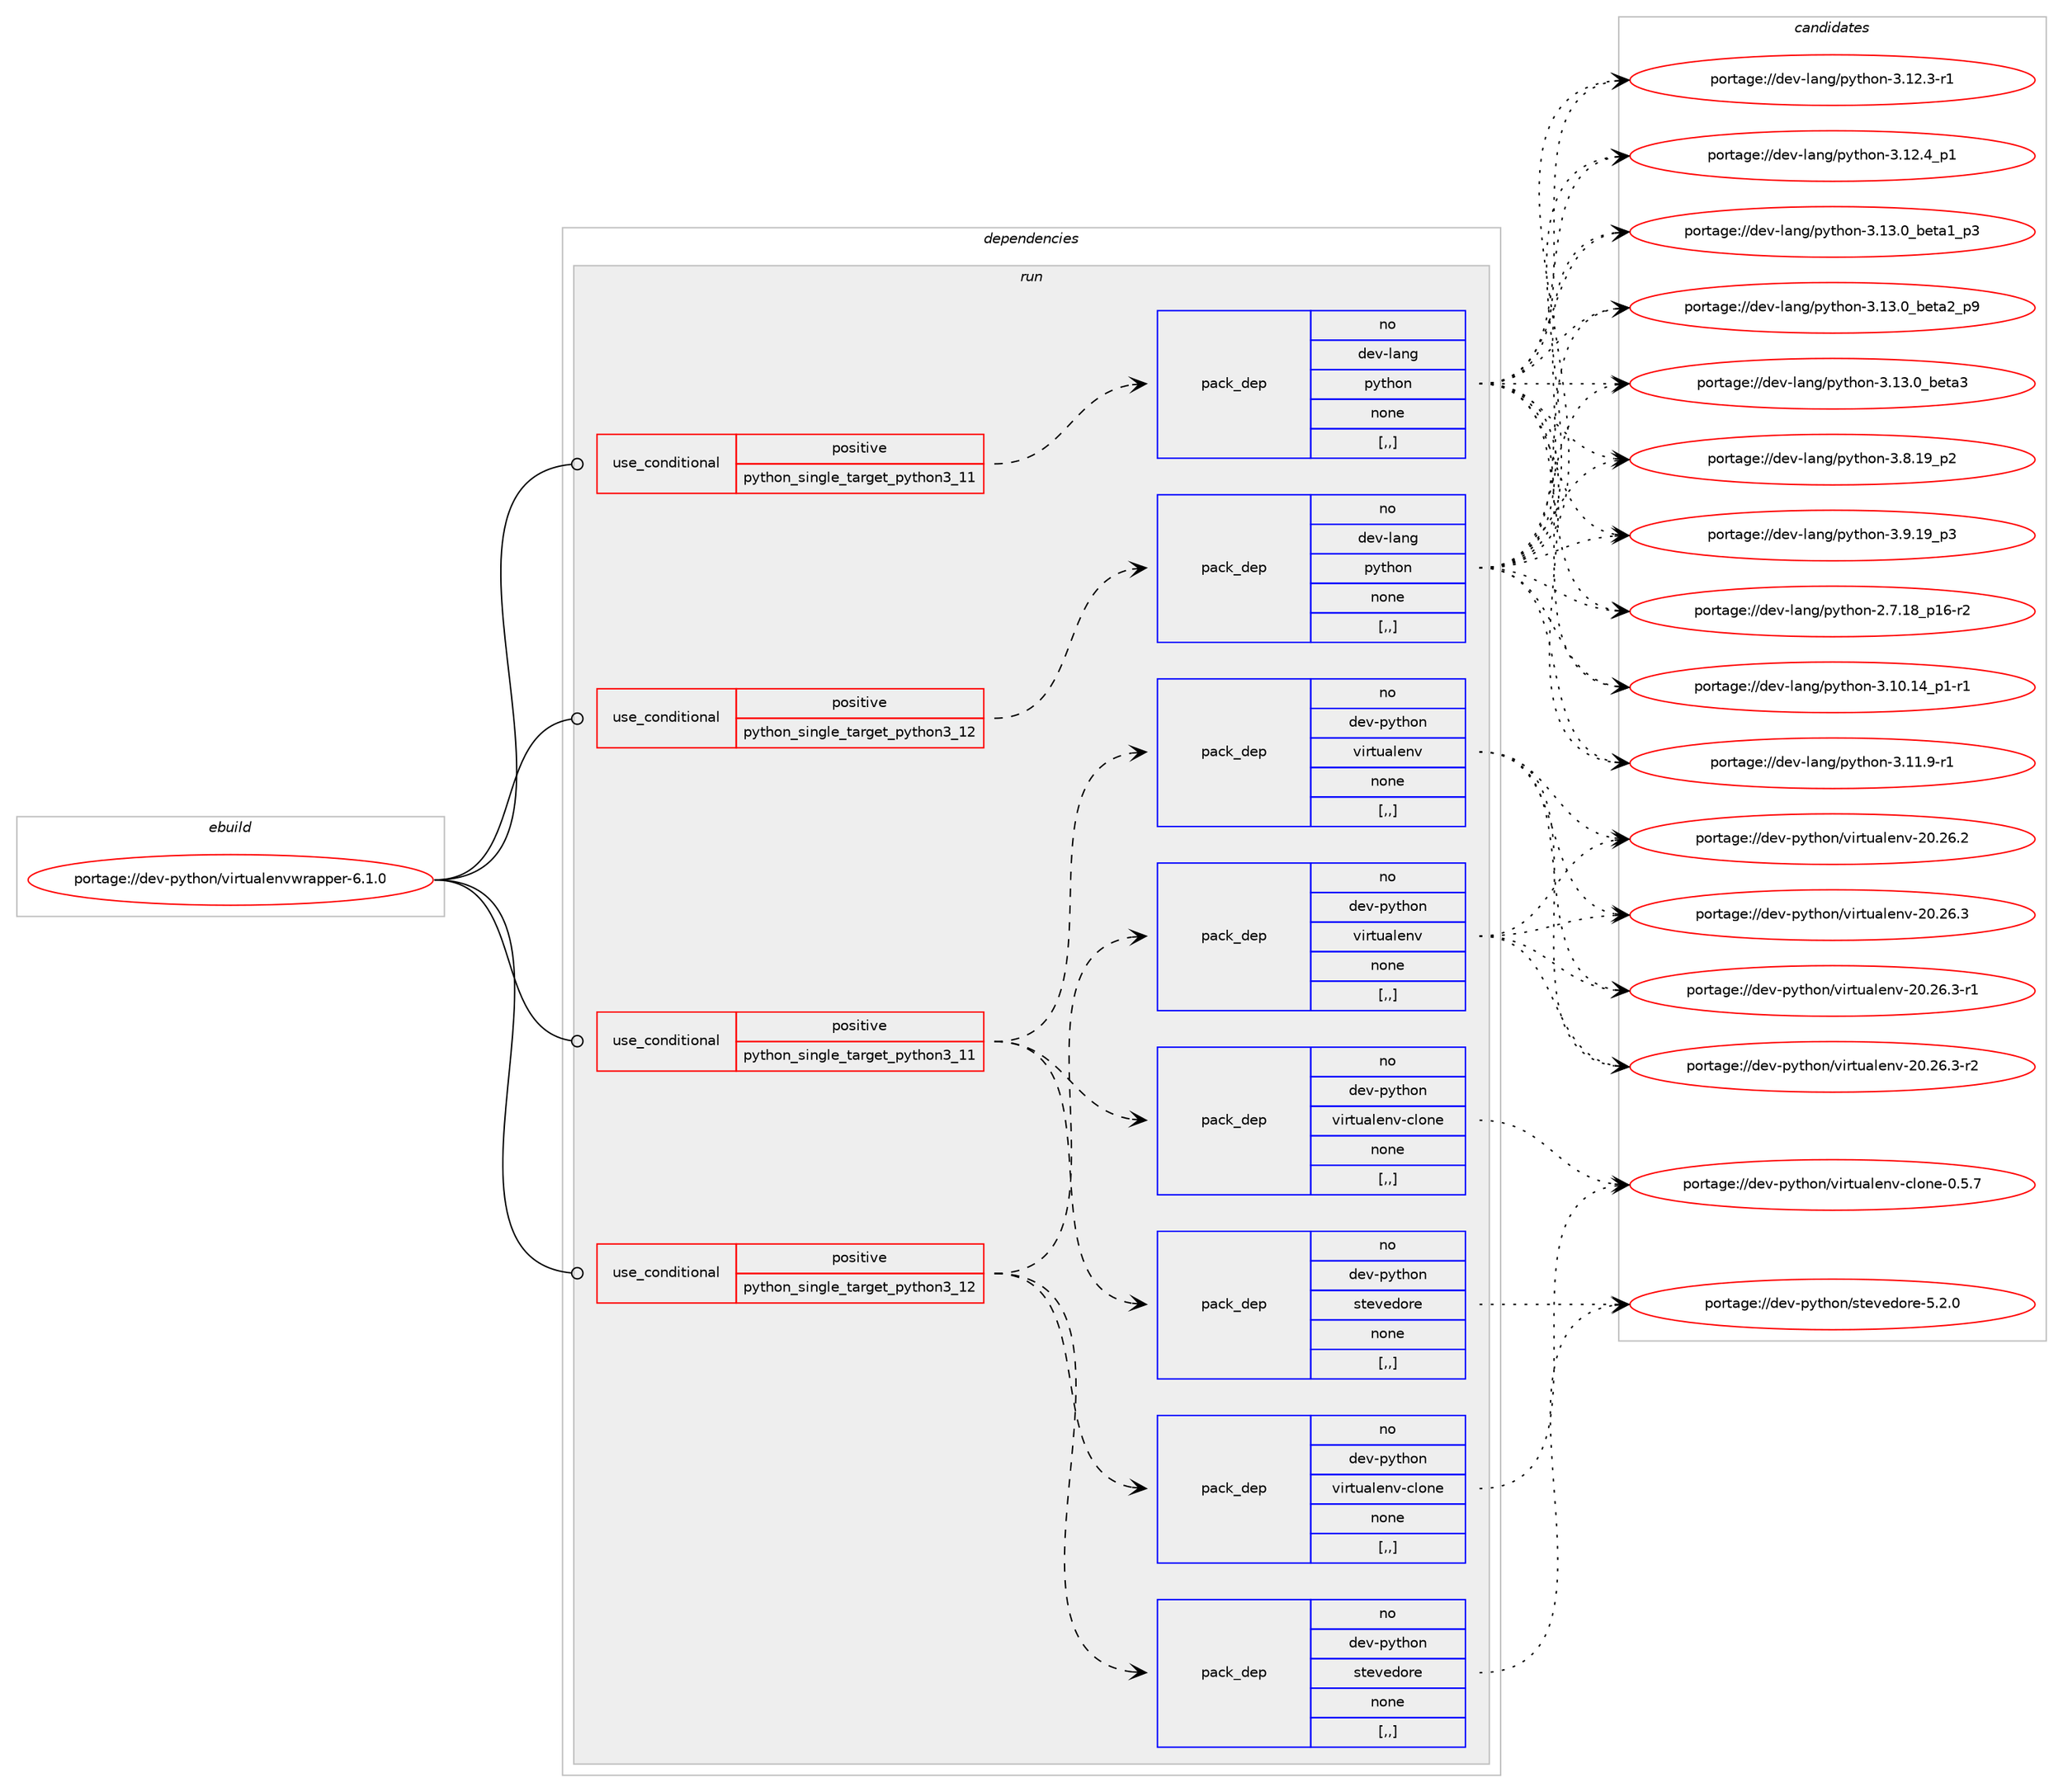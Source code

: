 digraph prolog {

# *************
# Graph options
# *************

newrank=true;
concentrate=true;
compound=true;
graph [rankdir=LR,fontname=Helvetica,fontsize=10,ranksep=1.5];#, ranksep=2.5, nodesep=0.2];
edge  [arrowhead=vee];
node  [fontname=Helvetica,fontsize=10];

# **********
# The ebuild
# **********

subgraph cluster_leftcol {
color=gray;
rank=same;
label=<<i>ebuild</i>>;
id [label="portage://dev-python/virtualenvwrapper-6.1.0", color=red, width=4, href="../dev-python/virtualenvwrapper-6.1.0.svg"];
}

# ****************
# The dependencies
# ****************

subgraph cluster_midcol {
color=gray;
label=<<i>dependencies</i>>;
subgraph cluster_compile {
fillcolor="#eeeeee";
style=filled;
label=<<i>compile</i>>;
}
subgraph cluster_compileandrun {
fillcolor="#eeeeee";
style=filled;
label=<<i>compile and run</i>>;
}
subgraph cluster_run {
fillcolor="#eeeeee";
style=filled;
label=<<i>run</i>>;
subgraph cond39688 {
dependency162746 [label=<<TABLE BORDER="0" CELLBORDER="1" CELLSPACING="0" CELLPADDING="4"><TR><TD ROWSPAN="3" CELLPADDING="10">use_conditional</TD></TR><TR><TD>positive</TD></TR><TR><TD>python_single_target_python3_11</TD></TR></TABLE>>, shape=none, color=red];
subgraph pack121818 {
dependency162747 [label=<<TABLE BORDER="0" CELLBORDER="1" CELLSPACING="0" CELLPADDING="4" WIDTH="220"><TR><TD ROWSPAN="6" CELLPADDING="30">pack_dep</TD></TR><TR><TD WIDTH="110">no</TD></TR><TR><TD>dev-lang</TD></TR><TR><TD>python</TD></TR><TR><TD>none</TD></TR><TR><TD>[,,]</TD></TR></TABLE>>, shape=none, color=blue];
}
dependency162746:e -> dependency162747:w [weight=20,style="dashed",arrowhead="vee"];
}
id:e -> dependency162746:w [weight=20,style="solid",arrowhead="odot"];
subgraph cond39689 {
dependency162748 [label=<<TABLE BORDER="0" CELLBORDER="1" CELLSPACING="0" CELLPADDING="4"><TR><TD ROWSPAN="3" CELLPADDING="10">use_conditional</TD></TR><TR><TD>positive</TD></TR><TR><TD>python_single_target_python3_11</TD></TR></TABLE>>, shape=none, color=red];
subgraph pack121819 {
dependency162749 [label=<<TABLE BORDER="0" CELLBORDER="1" CELLSPACING="0" CELLPADDING="4" WIDTH="220"><TR><TD ROWSPAN="6" CELLPADDING="30">pack_dep</TD></TR><TR><TD WIDTH="110">no</TD></TR><TR><TD>dev-python</TD></TR><TR><TD>stevedore</TD></TR><TR><TD>none</TD></TR><TR><TD>[,,]</TD></TR></TABLE>>, shape=none, color=blue];
}
dependency162748:e -> dependency162749:w [weight=20,style="dashed",arrowhead="vee"];
subgraph pack121820 {
dependency162750 [label=<<TABLE BORDER="0" CELLBORDER="1" CELLSPACING="0" CELLPADDING="4" WIDTH="220"><TR><TD ROWSPAN="6" CELLPADDING="30">pack_dep</TD></TR><TR><TD WIDTH="110">no</TD></TR><TR><TD>dev-python</TD></TR><TR><TD>virtualenv</TD></TR><TR><TD>none</TD></TR><TR><TD>[,,]</TD></TR></TABLE>>, shape=none, color=blue];
}
dependency162748:e -> dependency162750:w [weight=20,style="dashed",arrowhead="vee"];
subgraph pack121821 {
dependency162751 [label=<<TABLE BORDER="0" CELLBORDER="1" CELLSPACING="0" CELLPADDING="4" WIDTH="220"><TR><TD ROWSPAN="6" CELLPADDING="30">pack_dep</TD></TR><TR><TD WIDTH="110">no</TD></TR><TR><TD>dev-python</TD></TR><TR><TD>virtualenv-clone</TD></TR><TR><TD>none</TD></TR><TR><TD>[,,]</TD></TR></TABLE>>, shape=none, color=blue];
}
dependency162748:e -> dependency162751:w [weight=20,style="dashed",arrowhead="vee"];
}
id:e -> dependency162748:w [weight=20,style="solid",arrowhead="odot"];
subgraph cond39690 {
dependency162752 [label=<<TABLE BORDER="0" CELLBORDER="1" CELLSPACING="0" CELLPADDING="4"><TR><TD ROWSPAN="3" CELLPADDING="10">use_conditional</TD></TR><TR><TD>positive</TD></TR><TR><TD>python_single_target_python3_12</TD></TR></TABLE>>, shape=none, color=red];
subgraph pack121822 {
dependency162753 [label=<<TABLE BORDER="0" CELLBORDER="1" CELLSPACING="0" CELLPADDING="4" WIDTH="220"><TR><TD ROWSPAN="6" CELLPADDING="30">pack_dep</TD></TR><TR><TD WIDTH="110">no</TD></TR><TR><TD>dev-lang</TD></TR><TR><TD>python</TD></TR><TR><TD>none</TD></TR><TR><TD>[,,]</TD></TR></TABLE>>, shape=none, color=blue];
}
dependency162752:e -> dependency162753:w [weight=20,style="dashed",arrowhead="vee"];
}
id:e -> dependency162752:w [weight=20,style="solid",arrowhead="odot"];
subgraph cond39691 {
dependency162754 [label=<<TABLE BORDER="0" CELLBORDER="1" CELLSPACING="0" CELLPADDING="4"><TR><TD ROWSPAN="3" CELLPADDING="10">use_conditional</TD></TR><TR><TD>positive</TD></TR><TR><TD>python_single_target_python3_12</TD></TR></TABLE>>, shape=none, color=red];
subgraph pack121823 {
dependency162755 [label=<<TABLE BORDER="0" CELLBORDER="1" CELLSPACING="0" CELLPADDING="4" WIDTH="220"><TR><TD ROWSPAN="6" CELLPADDING="30">pack_dep</TD></TR><TR><TD WIDTH="110">no</TD></TR><TR><TD>dev-python</TD></TR><TR><TD>stevedore</TD></TR><TR><TD>none</TD></TR><TR><TD>[,,]</TD></TR></TABLE>>, shape=none, color=blue];
}
dependency162754:e -> dependency162755:w [weight=20,style="dashed",arrowhead="vee"];
subgraph pack121824 {
dependency162756 [label=<<TABLE BORDER="0" CELLBORDER="1" CELLSPACING="0" CELLPADDING="4" WIDTH="220"><TR><TD ROWSPAN="6" CELLPADDING="30">pack_dep</TD></TR><TR><TD WIDTH="110">no</TD></TR><TR><TD>dev-python</TD></TR><TR><TD>virtualenv</TD></TR><TR><TD>none</TD></TR><TR><TD>[,,]</TD></TR></TABLE>>, shape=none, color=blue];
}
dependency162754:e -> dependency162756:w [weight=20,style="dashed",arrowhead="vee"];
subgraph pack121825 {
dependency162757 [label=<<TABLE BORDER="0" CELLBORDER="1" CELLSPACING="0" CELLPADDING="4" WIDTH="220"><TR><TD ROWSPAN="6" CELLPADDING="30">pack_dep</TD></TR><TR><TD WIDTH="110">no</TD></TR><TR><TD>dev-python</TD></TR><TR><TD>virtualenv-clone</TD></TR><TR><TD>none</TD></TR><TR><TD>[,,]</TD></TR></TABLE>>, shape=none, color=blue];
}
dependency162754:e -> dependency162757:w [weight=20,style="dashed",arrowhead="vee"];
}
id:e -> dependency162754:w [weight=20,style="solid",arrowhead="odot"];
}
}

# **************
# The candidates
# **************

subgraph cluster_choices {
rank=same;
color=gray;
label=<<i>candidates</i>>;

subgraph choice121818 {
color=black;
nodesep=1;
choice100101118451089711010347112121116104111110455046554649569511249544511450 [label="portage://dev-lang/python-2.7.18_p16-r2", color=red, width=4,href="../dev-lang/python-2.7.18_p16-r2.svg"];
choice100101118451089711010347112121116104111110455146494846495295112494511449 [label="portage://dev-lang/python-3.10.14_p1-r1", color=red, width=4,href="../dev-lang/python-3.10.14_p1-r1.svg"];
choice100101118451089711010347112121116104111110455146494946574511449 [label="portage://dev-lang/python-3.11.9-r1", color=red, width=4,href="../dev-lang/python-3.11.9-r1.svg"];
choice100101118451089711010347112121116104111110455146495046514511449 [label="portage://dev-lang/python-3.12.3-r1", color=red, width=4,href="../dev-lang/python-3.12.3-r1.svg"];
choice100101118451089711010347112121116104111110455146495046529511249 [label="portage://dev-lang/python-3.12.4_p1", color=red, width=4,href="../dev-lang/python-3.12.4_p1.svg"];
choice10010111845108971101034711212111610411111045514649514648959810111697499511251 [label="portage://dev-lang/python-3.13.0_beta1_p3", color=red, width=4,href="../dev-lang/python-3.13.0_beta1_p3.svg"];
choice10010111845108971101034711212111610411111045514649514648959810111697509511257 [label="portage://dev-lang/python-3.13.0_beta2_p9", color=red, width=4,href="../dev-lang/python-3.13.0_beta2_p9.svg"];
choice1001011184510897110103471121211161041111104551464951464895981011169751 [label="portage://dev-lang/python-3.13.0_beta3", color=red, width=4,href="../dev-lang/python-3.13.0_beta3.svg"];
choice100101118451089711010347112121116104111110455146564649579511250 [label="portage://dev-lang/python-3.8.19_p2", color=red, width=4,href="../dev-lang/python-3.8.19_p2.svg"];
choice100101118451089711010347112121116104111110455146574649579511251 [label="portage://dev-lang/python-3.9.19_p3", color=red, width=4,href="../dev-lang/python-3.9.19_p3.svg"];
dependency162747:e -> choice100101118451089711010347112121116104111110455046554649569511249544511450:w [style=dotted,weight="100"];
dependency162747:e -> choice100101118451089711010347112121116104111110455146494846495295112494511449:w [style=dotted,weight="100"];
dependency162747:e -> choice100101118451089711010347112121116104111110455146494946574511449:w [style=dotted,weight="100"];
dependency162747:e -> choice100101118451089711010347112121116104111110455146495046514511449:w [style=dotted,weight="100"];
dependency162747:e -> choice100101118451089711010347112121116104111110455146495046529511249:w [style=dotted,weight="100"];
dependency162747:e -> choice10010111845108971101034711212111610411111045514649514648959810111697499511251:w [style=dotted,weight="100"];
dependency162747:e -> choice10010111845108971101034711212111610411111045514649514648959810111697509511257:w [style=dotted,weight="100"];
dependency162747:e -> choice1001011184510897110103471121211161041111104551464951464895981011169751:w [style=dotted,weight="100"];
dependency162747:e -> choice100101118451089711010347112121116104111110455146564649579511250:w [style=dotted,weight="100"];
dependency162747:e -> choice100101118451089711010347112121116104111110455146574649579511251:w [style=dotted,weight="100"];
}
subgraph choice121819 {
color=black;
nodesep=1;
choice1001011184511212111610411111047115116101118101100111114101455346504648 [label="portage://dev-python/stevedore-5.2.0", color=red, width=4,href="../dev-python/stevedore-5.2.0.svg"];
dependency162749:e -> choice1001011184511212111610411111047115116101118101100111114101455346504648:w [style=dotted,weight="100"];
}
subgraph choice121820 {
color=black;
nodesep=1;
choice1001011184511212111610411111047118105114116117971081011101184550484650544650 [label="portage://dev-python/virtualenv-20.26.2", color=red, width=4,href="../dev-python/virtualenv-20.26.2.svg"];
choice1001011184511212111610411111047118105114116117971081011101184550484650544651 [label="portage://dev-python/virtualenv-20.26.3", color=red, width=4,href="../dev-python/virtualenv-20.26.3.svg"];
choice10010111845112121116104111110471181051141161179710810111011845504846505446514511449 [label="portage://dev-python/virtualenv-20.26.3-r1", color=red, width=4,href="../dev-python/virtualenv-20.26.3-r1.svg"];
choice10010111845112121116104111110471181051141161179710810111011845504846505446514511450 [label="portage://dev-python/virtualenv-20.26.3-r2", color=red, width=4,href="../dev-python/virtualenv-20.26.3-r2.svg"];
dependency162750:e -> choice1001011184511212111610411111047118105114116117971081011101184550484650544650:w [style=dotted,weight="100"];
dependency162750:e -> choice1001011184511212111610411111047118105114116117971081011101184550484650544651:w [style=dotted,weight="100"];
dependency162750:e -> choice10010111845112121116104111110471181051141161179710810111011845504846505446514511449:w [style=dotted,weight="100"];
dependency162750:e -> choice10010111845112121116104111110471181051141161179710810111011845504846505446514511450:w [style=dotted,weight="100"];
}
subgraph choice121821 {
color=black;
nodesep=1;
choice1001011184511212111610411111047118105114116117971081011101184599108111110101454846534655 [label="portage://dev-python/virtualenv-clone-0.5.7", color=red, width=4,href="../dev-python/virtualenv-clone-0.5.7.svg"];
dependency162751:e -> choice1001011184511212111610411111047118105114116117971081011101184599108111110101454846534655:w [style=dotted,weight="100"];
}
subgraph choice121822 {
color=black;
nodesep=1;
choice100101118451089711010347112121116104111110455046554649569511249544511450 [label="portage://dev-lang/python-2.7.18_p16-r2", color=red, width=4,href="../dev-lang/python-2.7.18_p16-r2.svg"];
choice100101118451089711010347112121116104111110455146494846495295112494511449 [label="portage://dev-lang/python-3.10.14_p1-r1", color=red, width=4,href="../dev-lang/python-3.10.14_p1-r1.svg"];
choice100101118451089711010347112121116104111110455146494946574511449 [label="portage://dev-lang/python-3.11.9-r1", color=red, width=4,href="../dev-lang/python-3.11.9-r1.svg"];
choice100101118451089711010347112121116104111110455146495046514511449 [label="portage://dev-lang/python-3.12.3-r1", color=red, width=4,href="../dev-lang/python-3.12.3-r1.svg"];
choice100101118451089711010347112121116104111110455146495046529511249 [label="portage://dev-lang/python-3.12.4_p1", color=red, width=4,href="../dev-lang/python-3.12.4_p1.svg"];
choice10010111845108971101034711212111610411111045514649514648959810111697499511251 [label="portage://dev-lang/python-3.13.0_beta1_p3", color=red, width=4,href="../dev-lang/python-3.13.0_beta1_p3.svg"];
choice10010111845108971101034711212111610411111045514649514648959810111697509511257 [label="portage://dev-lang/python-3.13.0_beta2_p9", color=red, width=4,href="../dev-lang/python-3.13.0_beta2_p9.svg"];
choice1001011184510897110103471121211161041111104551464951464895981011169751 [label="portage://dev-lang/python-3.13.0_beta3", color=red, width=4,href="../dev-lang/python-3.13.0_beta3.svg"];
choice100101118451089711010347112121116104111110455146564649579511250 [label="portage://dev-lang/python-3.8.19_p2", color=red, width=4,href="../dev-lang/python-3.8.19_p2.svg"];
choice100101118451089711010347112121116104111110455146574649579511251 [label="portage://dev-lang/python-3.9.19_p3", color=red, width=4,href="../dev-lang/python-3.9.19_p3.svg"];
dependency162753:e -> choice100101118451089711010347112121116104111110455046554649569511249544511450:w [style=dotted,weight="100"];
dependency162753:e -> choice100101118451089711010347112121116104111110455146494846495295112494511449:w [style=dotted,weight="100"];
dependency162753:e -> choice100101118451089711010347112121116104111110455146494946574511449:w [style=dotted,weight="100"];
dependency162753:e -> choice100101118451089711010347112121116104111110455146495046514511449:w [style=dotted,weight="100"];
dependency162753:e -> choice100101118451089711010347112121116104111110455146495046529511249:w [style=dotted,weight="100"];
dependency162753:e -> choice10010111845108971101034711212111610411111045514649514648959810111697499511251:w [style=dotted,weight="100"];
dependency162753:e -> choice10010111845108971101034711212111610411111045514649514648959810111697509511257:w [style=dotted,weight="100"];
dependency162753:e -> choice1001011184510897110103471121211161041111104551464951464895981011169751:w [style=dotted,weight="100"];
dependency162753:e -> choice100101118451089711010347112121116104111110455146564649579511250:w [style=dotted,weight="100"];
dependency162753:e -> choice100101118451089711010347112121116104111110455146574649579511251:w [style=dotted,weight="100"];
}
subgraph choice121823 {
color=black;
nodesep=1;
choice1001011184511212111610411111047115116101118101100111114101455346504648 [label="portage://dev-python/stevedore-5.2.0", color=red, width=4,href="../dev-python/stevedore-5.2.0.svg"];
dependency162755:e -> choice1001011184511212111610411111047115116101118101100111114101455346504648:w [style=dotted,weight="100"];
}
subgraph choice121824 {
color=black;
nodesep=1;
choice1001011184511212111610411111047118105114116117971081011101184550484650544650 [label="portage://dev-python/virtualenv-20.26.2", color=red, width=4,href="../dev-python/virtualenv-20.26.2.svg"];
choice1001011184511212111610411111047118105114116117971081011101184550484650544651 [label="portage://dev-python/virtualenv-20.26.3", color=red, width=4,href="../dev-python/virtualenv-20.26.3.svg"];
choice10010111845112121116104111110471181051141161179710810111011845504846505446514511449 [label="portage://dev-python/virtualenv-20.26.3-r1", color=red, width=4,href="../dev-python/virtualenv-20.26.3-r1.svg"];
choice10010111845112121116104111110471181051141161179710810111011845504846505446514511450 [label="portage://dev-python/virtualenv-20.26.3-r2", color=red, width=4,href="../dev-python/virtualenv-20.26.3-r2.svg"];
dependency162756:e -> choice1001011184511212111610411111047118105114116117971081011101184550484650544650:w [style=dotted,weight="100"];
dependency162756:e -> choice1001011184511212111610411111047118105114116117971081011101184550484650544651:w [style=dotted,weight="100"];
dependency162756:e -> choice10010111845112121116104111110471181051141161179710810111011845504846505446514511449:w [style=dotted,weight="100"];
dependency162756:e -> choice10010111845112121116104111110471181051141161179710810111011845504846505446514511450:w [style=dotted,weight="100"];
}
subgraph choice121825 {
color=black;
nodesep=1;
choice1001011184511212111610411111047118105114116117971081011101184599108111110101454846534655 [label="portage://dev-python/virtualenv-clone-0.5.7", color=red, width=4,href="../dev-python/virtualenv-clone-0.5.7.svg"];
dependency162757:e -> choice1001011184511212111610411111047118105114116117971081011101184599108111110101454846534655:w [style=dotted,weight="100"];
}
}

}

